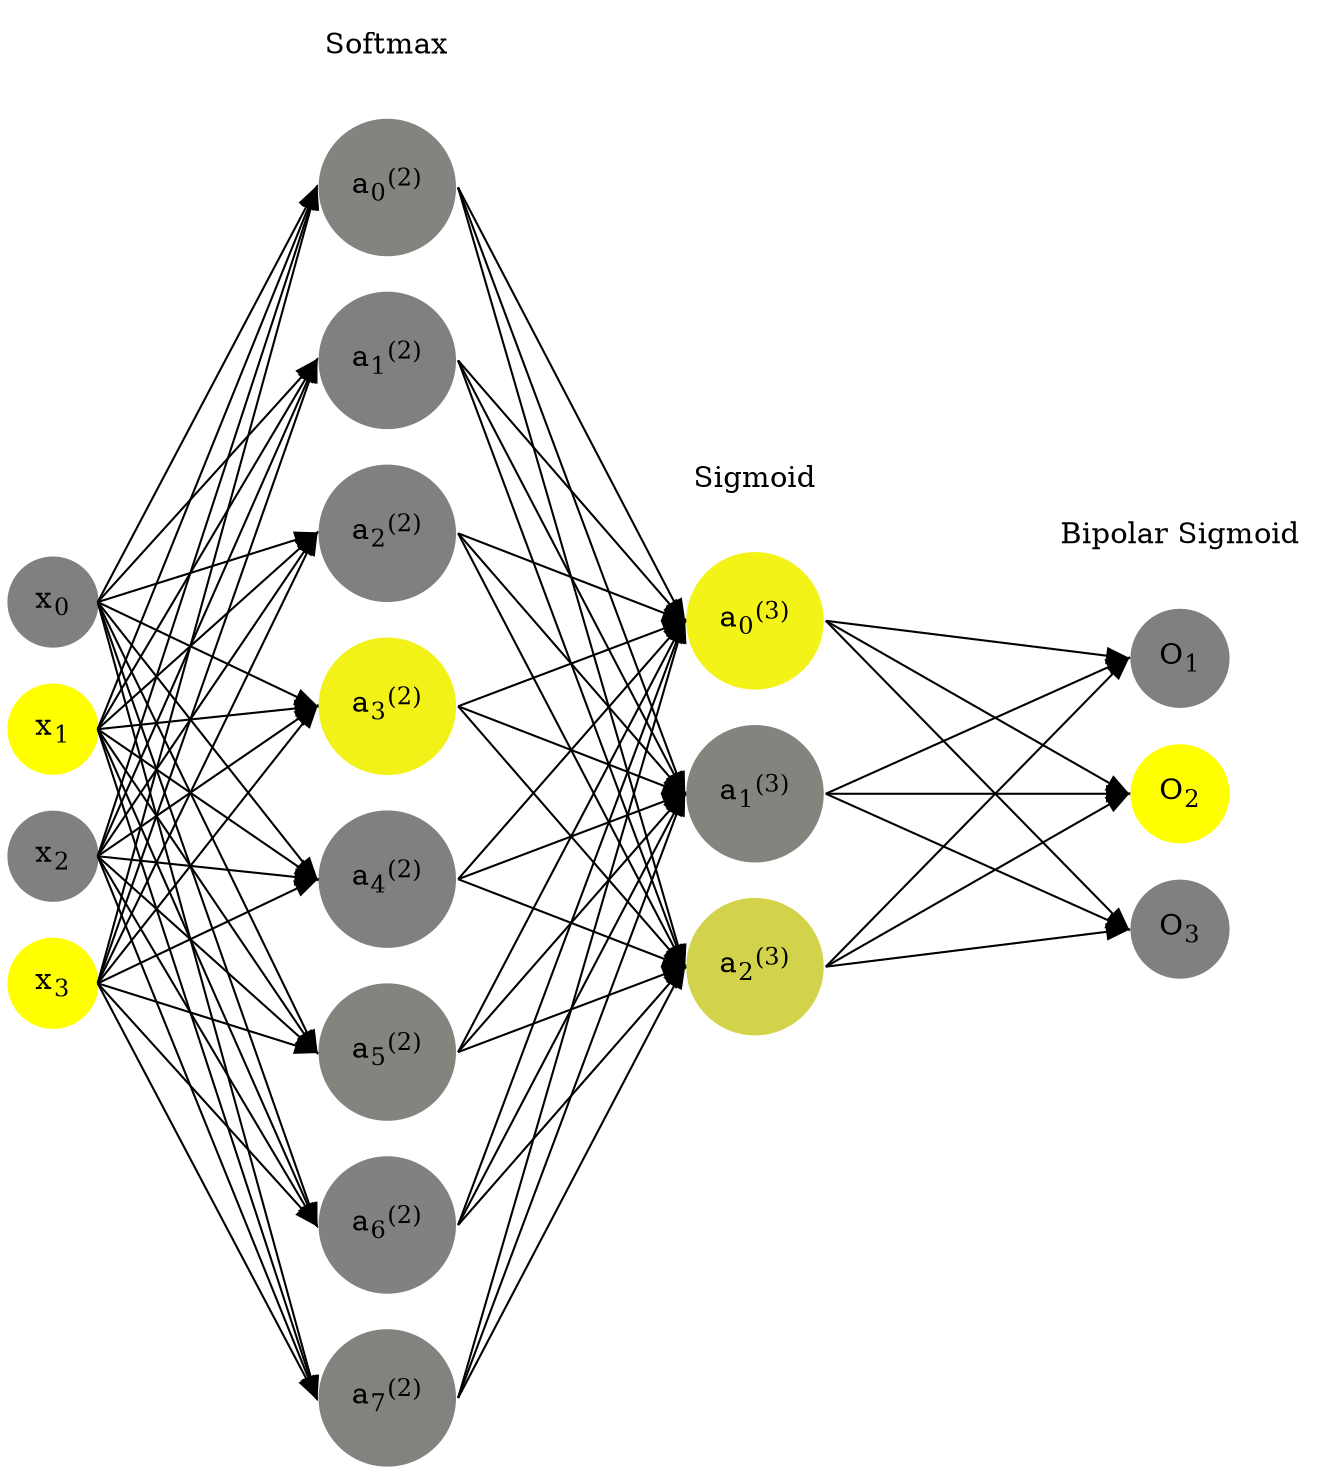 digraph G {
	rankdir = LR;
	splines=false;
	edge[style=invis];
	ranksep= 1.4;
	{
	node [shape=circle, color="0.1667, 0.0, 0.5", style=filled, fillcolor="0.1667, 0.0, 0.5"];
	x0 [label=<x<sub>0</sub>>];
	}
	{
	node [shape=circle, color="0.1667, 1.0, 1.0", style=filled, fillcolor="0.1667, 1.0, 1.0"];
	x1 [label=<x<sub>1</sub>>];
	}
	{
	node [shape=circle, color="0.1667, 0.0, 0.5", style=filled, fillcolor="0.1667, 0.0, 0.5"];
	x2 [label=<x<sub>2</sub>>];
	}
	{
	node [shape=circle, color="0.1667, 1.0, 1.0", style=filled, fillcolor="0.1667, 1.0, 1.0"];
	x3 [label=<x<sub>3</sub>>];
	}
	{
	node [shape=circle, color="0.1667, 0.030517, 0.515258", style=filled, fillcolor="0.1667, 0.030517, 0.515258"];
	a02 [label=<a<sub>0</sub><sup>(2)</sup>>];
	}
	{
	node [shape=circle, color="0.1667, 0.000697, 0.500349", style=filled, fillcolor="0.1667, 0.000697, 0.500349"];
	a12 [label=<a<sub>1</sub><sup>(2)</sup>>];
	}
	{
	node [shape=circle, color="0.1667, 0.001593, 0.500797", style=filled, fillcolor="0.1667, 0.001593, 0.500797"];
	a22 [label=<a<sub>2</sub><sup>(2)</sup>>];
	}
	{
	node [shape=circle, color="0.1667, 0.895378, 0.947689", style=filled, fillcolor="0.1667, 0.895378, 0.947689"];
	a32 [label=<a<sub>3</sub><sup>(2)</sup>>];
	}
	{
	node [shape=circle, color="0.1667, 0.001180, 0.500590", style=filled, fillcolor="0.1667, 0.001180, 0.500590"];
	a42 [label=<a<sub>4</sub><sup>(2)</sup>>];
	}
	{
	node [shape=circle, color="0.1667, 0.036123, 0.518062", style=filled, fillcolor="0.1667, 0.036123, 0.518062"];
	a52 [label=<a<sub>5</sub><sup>(2)</sup>>];
	}
	{
	node [shape=circle, color="0.1667, 0.012696, 0.506348", style=filled, fillcolor="0.1667, 0.012696, 0.506348"];
	a62 [label=<a<sub>6</sub><sup>(2)</sup>>];
	}
	{
	node [shape=circle, color="0.1667, 0.021816, 0.510908", style=filled, fillcolor="0.1667, 0.021816, 0.510908"];
	a72 [label=<a<sub>7</sub><sup>(2)</sup>>];
	}
	{
	node [shape=circle, color="0.1667, 0.903465, 0.951733", style=filled, fillcolor="0.1667, 0.903465, 0.951733"];
	a03 [label=<a<sub>0</sub><sup>(3)</sup>>];
	}
	{
	node [shape=circle, color="0.1667, 0.035990, 0.517995", style=filled, fillcolor="0.1667, 0.035990, 0.517995"];
	a13 [label=<a<sub>1</sub><sup>(3)</sup>>];
	}
	{
	node [shape=circle, color="0.1667, 0.642690, 0.821345", style=filled, fillcolor="0.1667, 0.642690, 0.821345"];
	a23 [label=<a<sub>2</sub><sup>(3)</sup>>];
	}
	{
	node [shape=circle, color="0.1667, 0.0, 0.5", style=filled, fillcolor="0.1667, 0.0, 0.5"];
	O1 [label=<O<sub>1</sub>>];
	}
	{
	node [shape=circle, color="0.1667, 1.0, 1.0", style=filled, fillcolor="0.1667, 1.0, 1.0"];
	O2 [label=<O<sub>2</sub>>];
	}
	{
	node [shape=circle, color="0.1667, 0.0, 0.5", style=filled, fillcolor="0.1667, 0.0, 0.5"];
	O3 [label=<O<sub>3</sub>>];
	}
	{
	rank=same;
	x0->x1->x2->x3;
	}
	{
	rank=same;
	a02->a12->a22->a32->a42->a52->a62->a72;
	}
	{
	rank=same;
	a03->a13->a23;
	}
	{
	rank=same;
	O1->O2->O3;
	}
	l1 [shape=plaintext,label="Softmax"];
	l1->a02;
	{rank=same; l1;a02};
	l2 [shape=plaintext,label="Sigmoid"];
	l2->a03;
	{rank=same; l2;a03};
	l3 [shape=plaintext,label="Bipolar Sigmoid"];
	l3->O1;
	{rank=same; l3;O1};
edge[style=solid, tailport=e, headport=w];
	{x0;x1;x2;x3} -> {a02;a12;a22;a32;a42;a52;a62;a72};
	{a02;a12;a22;a32;a42;a52;a62;a72} -> {a03;a13;a23};
	{a03;a13;a23} -> {O1,O2,O3};
}